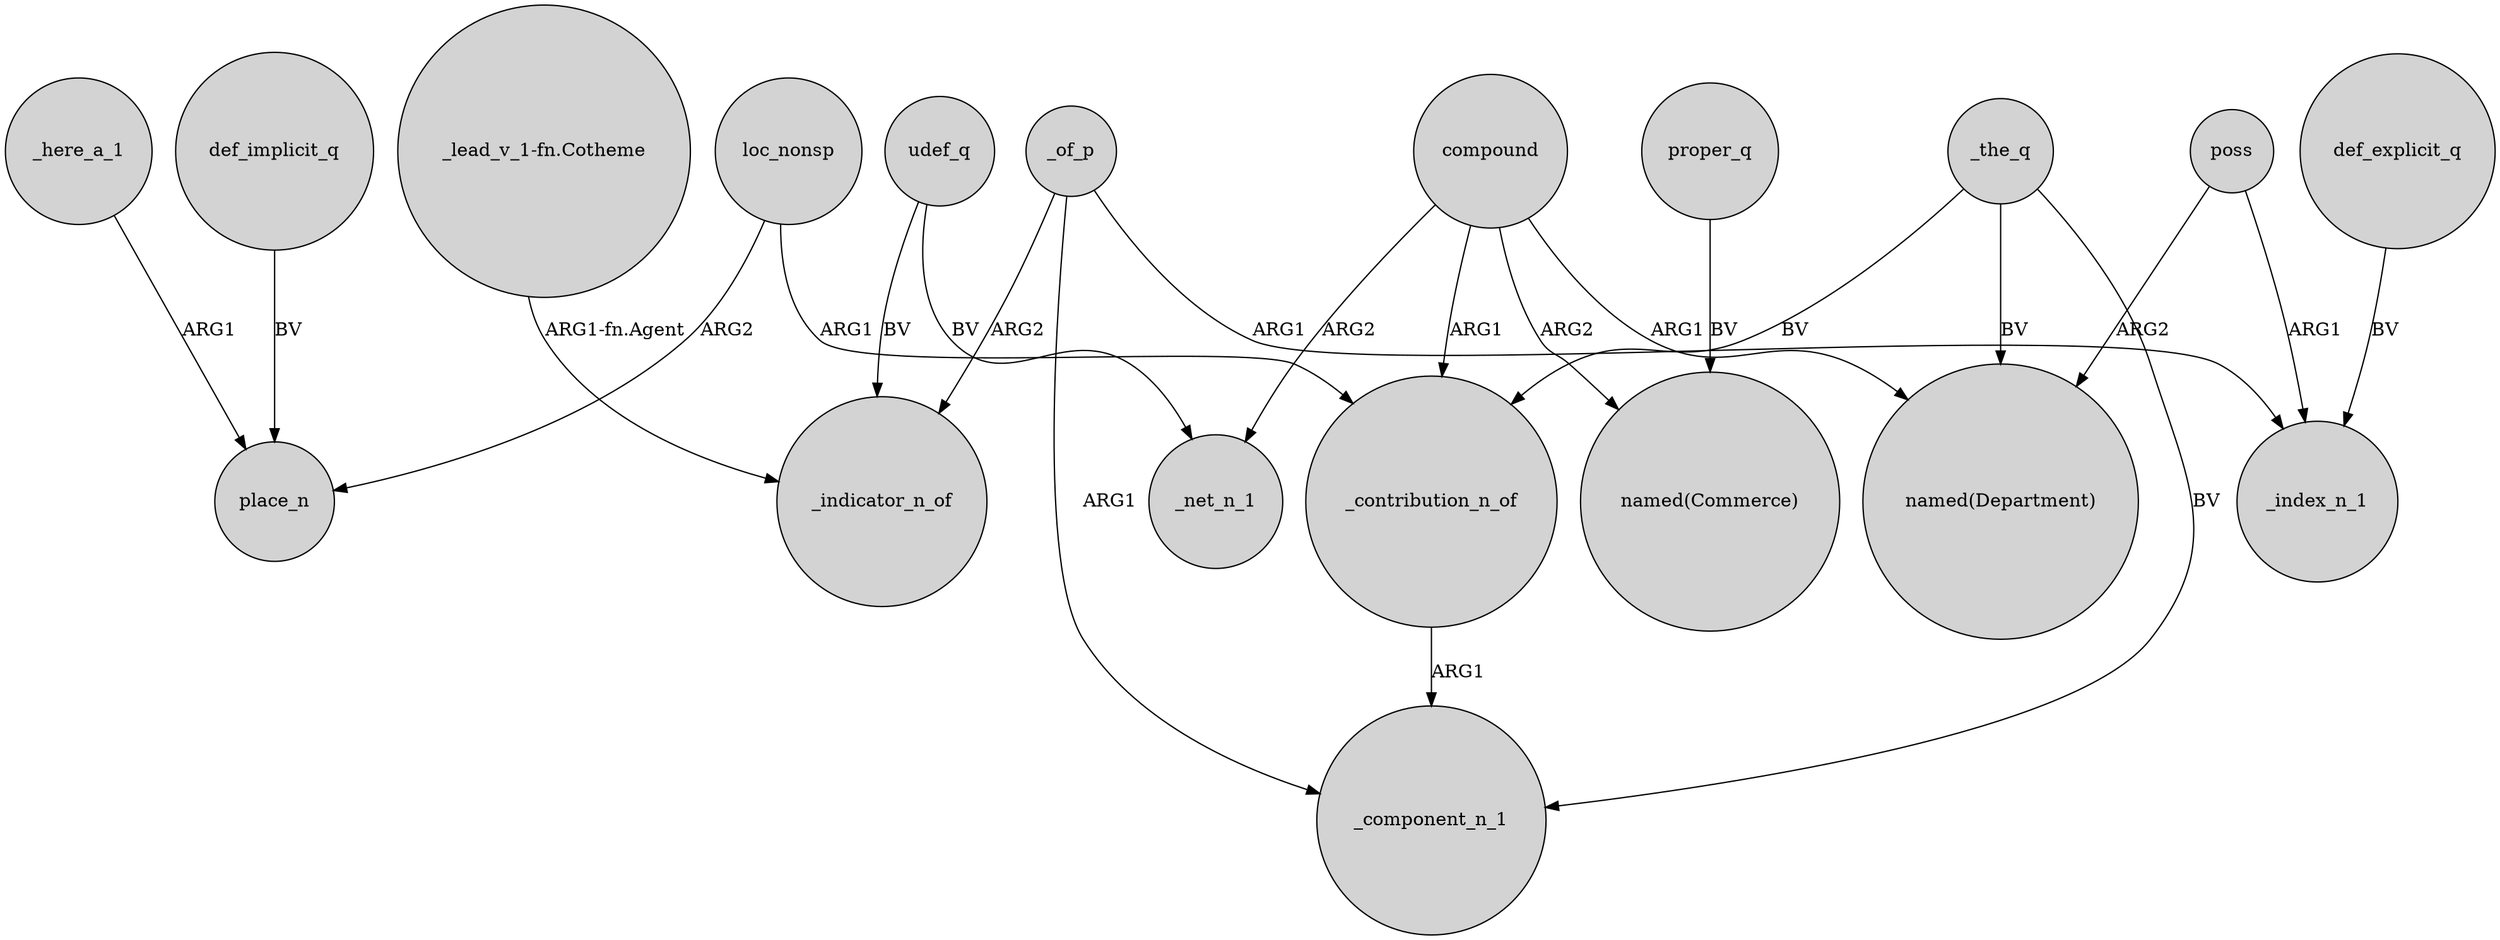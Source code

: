 digraph {
	node [shape=circle style=filled]
	_here_a_1 -> place_n [label=ARG1]
	compound -> _contribution_n_of [label=ARG1]
	_of_p -> _indicator_n_of [label=ARG2]
	_the_q -> _contribution_n_of [label=BV]
	def_explicit_q -> _index_n_1 [label=BV]
	_of_p -> _component_n_1 [label=ARG1]
	udef_q -> _indicator_n_of [label=BV]
	_of_p -> _index_n_1 [label=ARG1]
	def_implicit_q -> place_n [label=BV]
	loc_nonsp -> _contribution_n_of [label=ARG1]
	_contribution_n_of -> _component_n_1 [label=ARG1]
	compound -> _net_n_1 [label=ARG2]
	_the_q -> "named(Department)" [label=BV]
	proper_q -> "named(Commerce)" [label=BV]
	poss -> "named(Department)" [label=ARG2]
	udef_q -> _net_n_1 [label=BV]
	loc_nonsp -> place_n [label=ARG2]
	compound -> "named(Department)" [label=ARG1]
	"_lead_v_1-fn.Cotheme" -> _indicator_n_of [label="ARG1-fn.Agent"]
	_the_q -> _component_n_1 [label=BV]
	compound -> "named(Commerce)" [label=ARG2]
	poss -> _index_n_1 [label=ARG1]
}
